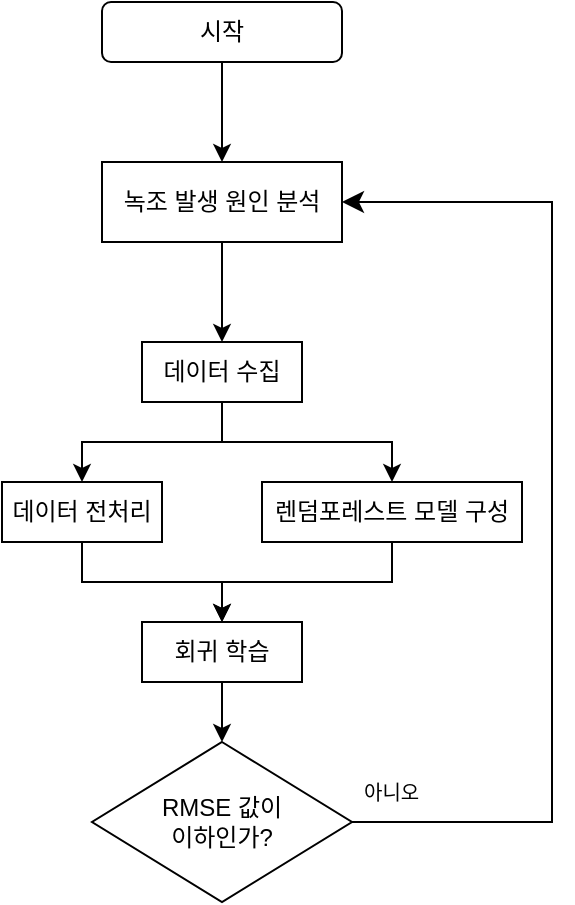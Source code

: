 <mxfile version="22.1.3" type="github">
  <diagram id="C5RBs43oDa-KdzZeNtuy" name="Page-1">
    <mxGraphModel dx="1050" dy="605" grid="1" gridSize="10" guides="1" tooltips="1" connect="1" arrows="1" fold="1" page="1" pageScale="1" pageWidth="827" pageHeight="1169" math="0" shadow="0">
      <root>
        <mxCell id="WIyWlLk6GJQsqaUBKTNV-0" />
        <mxCell id="WIyWlLk6GJQsqaUBKTNV-1" parent="WIyWlLk6GJQsqaUBKTNV-0" />
        <mxCell id="8W2gkJlQxePXEYdsoPsb-17" value="" style="edgeStyle=orthogonalEdgeStyle;rounded=0;orthogonalLoop=1;jettySize=auto;html=1;" edge="1" parent="WIyWlLk6GJQsqaUBKTNV-1" source="WIyWlLk6GJQsqaUBKTNV-3" target="8W2gkJlQxePXEYdsoPsb-0">
          <mxGeometry relative="1" as="geometry" />
        </mxCell>
        <mxCell id="WIyWlLk6GJQsqaUBKTNV-3" value="녹조 발생 원인 분석" style="rounded=0;whiteSpace=wrap;html=1;fontSize=12;glass=0;strokeWidth=1;shadow=0;" parent="WIyWlLk6GJQsqaUBKTNV-1" vertex="1">
          <mxGeometry x="160" y="130" width="120" height="40" as="geometry" />
        </mxCell>
        <mxCell id="8W2gkJlQxePXEYdsoPsb-9" value="" style="edgeStyle=orthogonalEdgeStyle;rounded=0;orthogonalLoop=1;jettySize=auto;html=1;" edge="1" parent="WIyWlLk6GJQsqaUBKTNV-1" source="8W2gkJlQxePXEYdsoPsb-0" target="8W2gkJlQxePXEYdsoPsb-8">
          <mxGeometry relative="1" as="geometry" />
        </mxCell>
        <mxCell id="8W2gkJlQxePXEYdsoPsb-22" value="" style="edgeStyle=orthogonalEdgeStyle;rounded=0;orthogonalLoop=1;jettySize=auto;html=1;" edge="1" parent="WIyWlLk6GJQsqaUBKTNV-1" source="8W2gkJlQxePXEYdsoPsb-0" target="8W2gkJlQxePXEYdsoPsb-21">
          <mxGeometry relative="1" as="geometry" />
        </mxCell>
        <mxCell id="8W2gkJlQxePXEYdsoPsb-0" value="데이터 수집" style="whiteSpace=wrap;html=1;" vertex="1" parent="WIyWlLk6GJQsqaUBKTNV-1">
          <mxGeometry x="180" y="220" width="80" height="30" as="geometry" />
        </mxCell>
        <mxCell id="8W2gkJlQxePXEYdsoPsb-19" value="" style="edgeStyle=orthogonalEdgeStyle;rounded=0;orthogonalLoop=1;jettySize=auto;html=1;" edge="1" parent="WIyWlLk6GJQsqaUBKTNV-1" source="8W2gkJlQxePXEYdsoPsb-8" target="8W2gkJlQxePXEYdsoPsb-18">
          <mxGeometry relative="1" as="geometry" />
        </mxCell>
        <mxCell id="8W2gkJlQxePXEYdsoPsb-8" value="데이터 전처리" style="whiteSpace=wrap;html=1;" vertex="1" parent="WIyWlLk6GJQsqaUBKTNV-1">
          <mxGeometry x="110" y="290" width="80" height="30" as="geometry" />
        </mxCell>
        <mxCell id="8W2gkJlQxePXEYdsoPsb-16" value="" style="edgeStyle=orthogonalEdgeStyle;rounded=0;orthogonalLoop=1;jettySize=auto;html=1;" edge="1" parent="WIyWlLk6GJQsqaUBKTNV-1" source="8W2gkJlQxePXEYdsoPsb-10" target="WIyWlLk6GJQsqaUBKTNV-3">
          <mxGeometry relative="1" as="geometry" />
        </mxCell>
        <mxCell id="8W2gkJlQxePXEYdsoPsb-10" value="시작" style="rounded=1;whiteSpace=wrap;html=1;" vertex="1" parent="WIyWlLk6GJQsqaUBKTNV-1">
          <mxGeometry x="160" y="50" width="120" height="30" as="geometry" />
        </mxCell>
        <mxCell id="8W2gkJlQxePXEYdsoPsb-25" value="" style="edgeStyle=orthogonalEdgeStyle;rounded=0;orthogonalLoop=1;jettySize=auto;html=1;" edge="1" parent="WIyWlLk6GJQsqaUBKTNV-1" source="8W2gkJlQxePXEYdsoPsb-18" target="8W2gkJlQxePXEYdsoPsb-24">
          <mxGeometry relative="1" as="geometry" />
        </mxCell>
        <mxCell id="8W2gkJlQxePXEYdsoPsb-18" value="회귀 학습" style="whiteSpace=wrap;html=1;" vertex="1" parent="WIyWlLk6GJQsqaUBKTNV-1">
          <mxGeometry x="180" y="360" width="80" height="30" as="geometry" />
        </mxCell>
        <mxCell id="8W2gkJlQxePXEYdsoPsb-23" value="" style="edgeStyle=orthogonalEdgeStyle;rounded=0;orthogonalLoop=1;jettySize=auto;html=1;" edge="1" parent="WIyWlLk6GJQsqaUBKTNV-1" source="8W2gkJlQxePXEYdsoPsb-21" target="8W2gkJlQxePXEYdsoPsb-18">
          <mxGeometry relative="1" as="geometry" />
        </mxCell>
        <mxCell id="8W2gkJlQxePXEYdsoPsb-21" value="렌덤포레스트 모델 구성" style="whiteSpace=wrap;html=1;" vertex="1" parent="WIyWlLk6GJQsqaUBKTNV-1">
          <mxGeometry x="240" y="290" width="130" height="30" as="geometry" />
        </mxCell>
        <mxCell id="8W2gkJlQxePXEYdsoPsb-24" value="&lt;div&gt;RMSE 값이&lt;/div&gt;&lt;div&gt;이하인가?&lt;br&gt;&lt;/div&gt;" style="rhombus;whiteSpace=wrap;html=1;" vertex="1" parent="WIyWlLk6GJQsqaUBKTNV-1">
          <mxGeometry x="155" y="420" width="130" height="80" as="geometry" />
        </mxCell>
        <mxCell id="8W2gkJlQxePXEYdsoPsb-26" value="" style="edgeStyle=segmentEdgeStyle;endArrow=classic;html=1;curved=0;rounded=0;endSize=8;startSize=8;exitX=1;exitY=0.5;exitDx=0;exitDy=0;entryX=1;entryY=0.5;entryDx=0;entryDy=0;" edge="1" parent="WIyWlLk6GJQsqaUBKTNV-1" source="8W2gkJlQxePXEYdsoPsb-24" target="WIyWlLk6GJQsqaUBKTNV-3">
          <mxGeometry width="50" height="50" relative="1" as="geometry">
            <mxPoint x="260" y="460" as="sourcePoint" />
            <mxPoint x="285" y="150" as="targetPoint" />
            <Array as="points">
              <mxPoint x="385" y="460" />
              <mxPoint x="385" y="150" />
            </Array>
          </mxGeometry>
        </mxCell>
        <mxCell id="8W2gkJlQxePXEYdsoPsb-27" value="아니오" style="text;strokeColor=none;fillColor=none;align=left;verticalAlign=middle;spacingLeft=4;spacingRight=4;overflow=hidden;points=[[0,0.5],[1,0.5]];portConstraint=eastwest;rotatable=0;whiteSpace=wrap;html=1;fontSize=10;" vertex="1" parent="WIyWlLk6GJQsqaUBKTNV-1">
          <mxGeometry x="285" y="430" width="80" height="30" as="geometry" />
        </mxCell>
      </root>
    </mxGraphModel>
  </diagram>
</mxfile>
